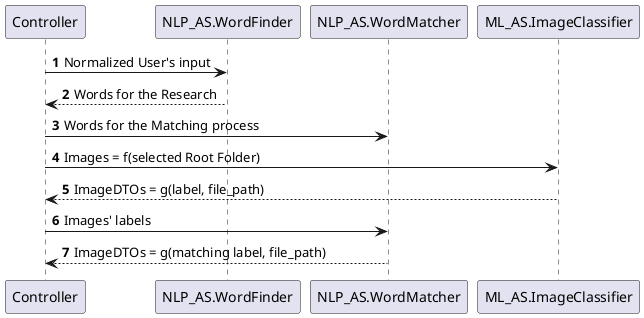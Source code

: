 @startuml
'https://plantuml.com/sequence-diagram

autonumber
'STEP 1: Determining the words for the Research
Controller -> NLP_AS.WordFinder: Normalized User's input
NLP_AS.WordFinder --> Controller: Words for the Research

'STEP 2: First part of the feeding step of the Word Matcher with the words for the Research
Controller -> NLP_AS.WordMatcher: Words for the Matching process


'STEP 3: Image Finder's prediction part
Controller -> ML_AS.ImageClassifier: Images = f(selected Root Folder)
ML_AS.ImageClassifier --> Controller: ImageDTOs = g(label, file_path)


/'STEP 4: Second part of the feeding step of the Word Matcher with the Images' labels
previously predicted by the Image Finder'/
Controller -> NLP_AS.WordMatcher: Images' labels


'STEP 5: Retrieving all the Images corresponding to the words initially provided by the Controller
NLP_AS.WordMatcher --> Controller: ImageDTOs = g(matching label, file_path)

@enduml